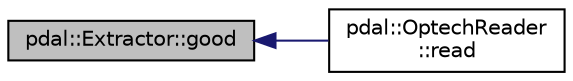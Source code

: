 digraph "pdal::Extractor::good"
{
  edge [fontname="Helvetica",fontsize="10",labelfontname="Helvetica",labelfontsize="10"];
  node [fontname="Helvetica",fontsize="10",shape=record];
  rankdir="LR";
  Node1 [label="pdal::Extractor::good",height=0.2,width=0.4,color="black", fillcolor="grey75", style="filled", fontcolor="black"];
  Node1 -> Node2 [dir="back",color="midnightblue",fontsize="10",style="solid",fontname="Helvetica"];
  Node2 [label="pdal::OptechReader\l::read",height=0.2,width=0.4,color="black", fillcolor="white", style="filled",URL="$classpdal_1_1OptechReader.html#ade8d12a284f4bc766e32852979462aec"];
}
